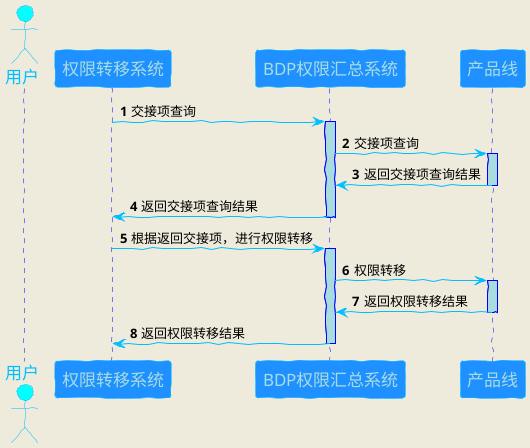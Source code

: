 @startuml
autonumber
skinparam backgroundColor #EEEBDC
skinparam handwritten true

skinparam sequence {
	ArrowColor DeepSkyBlue
	ActorBorderColor DeepSkyBlue
	LifeLineBorderColor blue
	LifeLineBackgroundColor #A9DCDF

	ParticipantBorderColor DeepSkyBlue
	ParticipantBackgroundColor DodgerBlue
	ParticipantFontName Impact
	ParticipantFontSize 17
	ParticipantFontColor #A9DCDF

	ActorBackgroundColor aqua
	ActorFontColor DeepSkyBlue
	ActorFontSize 17
	ActorFontName Aapex
}

actor 用户
participant "权限转移系统" as QXZY
participant “BDP权限汇总系统" as HZXT
participant "产品线" as CPX
'participant "HOTFIX" as SY

QXZY -> HZXT: 交接项查询


activate HZXT
HZXT -> CPX: 交接项查询
activate CPX
CPX -> HZXT: 返回交接项查询结果
'activate CPX
deactivate CPX
HZXT -> QXZY: 返回交接项查询结果
deactivate HZXT

QXZY -> HZXT: 根据返回交接项，进行权限转移
activate HZXT
HZXT -> CPX: 权限转移
activate CPX
CPX -> HZXT: 返回权限转移结果
deactivate CPX
HZXT -> QXZY: 返回权限转移结果


deactivate HZXT

@enduml
